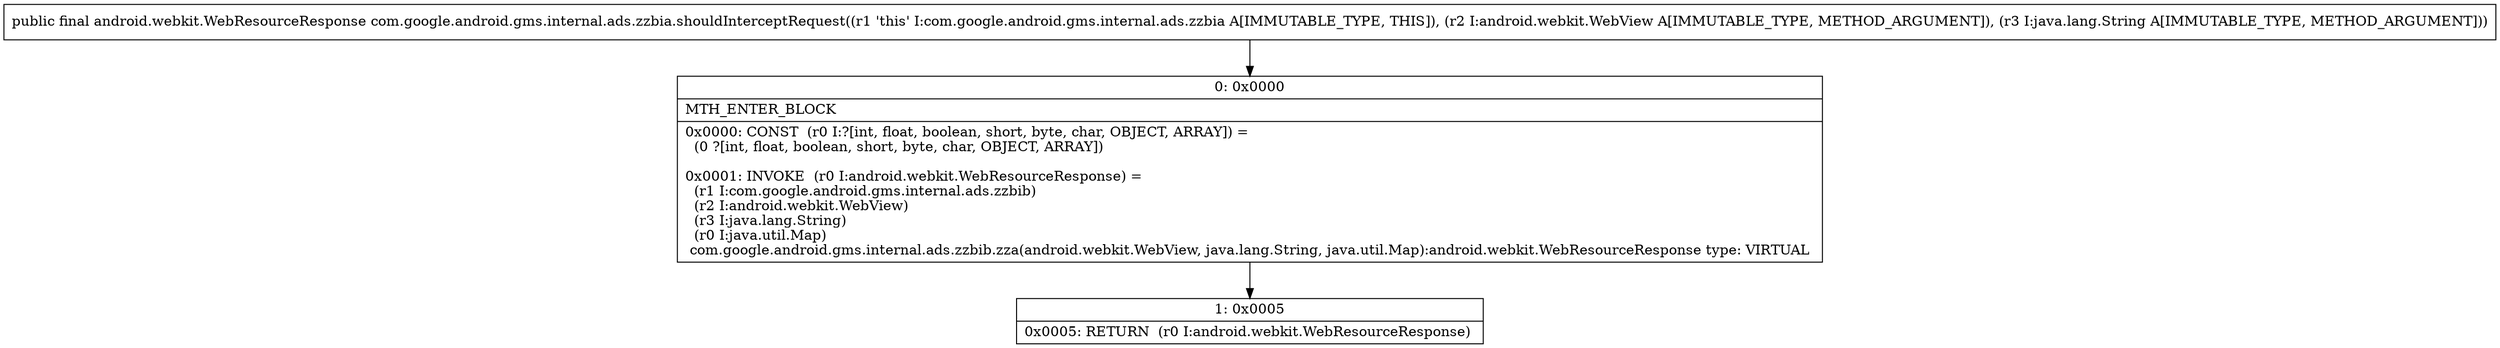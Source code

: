 digraph "CFG forcom.google.android.gms.internal.ads.zzbia.shouldInterceptRequest(Landroid\/webkit\/WebView;Ljava\/lang\/String;)Landroid\/webkit\/WebResourceResponse;" {
Node_0 [shape=record,label="{0\:\ 0x0000|MTH_ENTER_BLOCK\l|0x0000: CONST  (r0 I:?[int, float, boolean, short, byte, char, OBJECT, ARRAY]) = \l  (0 ?[int, float, boolean, short, byte, char, OBJECT, ARRAY])\l \l0x0001: INVOKE  (r0 I:android.webkit.WebResourceResponse) = \l  (r1 I:com.google.android.gms.internal.ads.zzbib)\l  (r2 I:android.webkit.WebView)\l  (r3 I:java.lang.String)\l  (r0 I:java.util.Map)\l com.google.android.gms.internal.ads.zzbib.zza(android.webkit.WebView, java.lang.String, java.util.Map):android.webkit.WebResourceResponse type: VIRTUAL \l}"];
Node_1 [shape=record,label="{1\:\ 0x0005|0x0005: RETURN  (r0 I:android.webkit.WebResourceResponse) \l}"];
MethodNode[shape=record,label="{public final android.webkit.WebResourceResponse com.google.android.gms.internal.ads.zzbia.shouldInterceptRequest((r1 'this' I:com.google.android.gms.internal.ads.zzbia A[IMMUTABLE_TYPE, THIS]), (r2 I:android.webkit.WebView A[IMMUTABLE_TYPE, METHOD_ARGUMENT]), (r3 I:java.lang.String A[IMMUTABLE_TYPE, METHOD_ARGUMENT])) }"];
MethodNode -> Node_0;
Node_0 -> Node_1;
}

